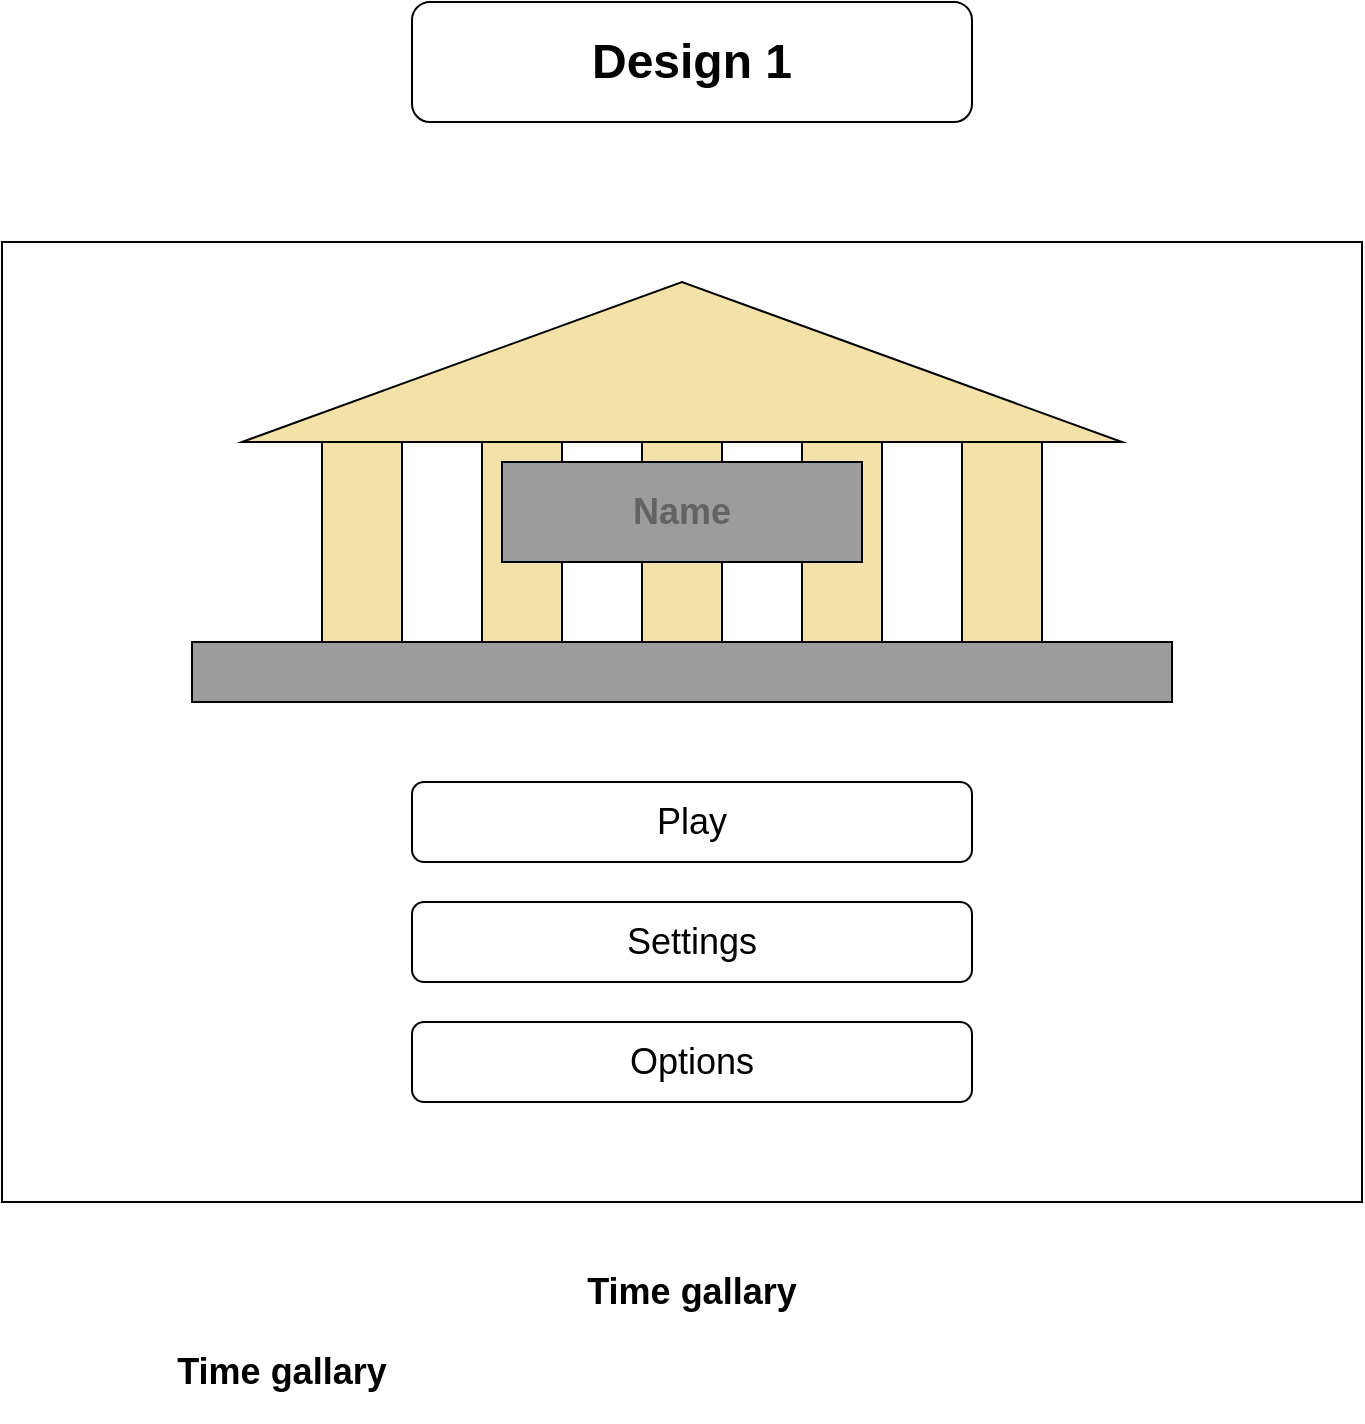 <mxfile>
    <diagram id="WBTNaDHxrsLFa-jRnSCX" name="Page-1">
        <mxGraphModel dx="1130" dy="792" grid="1" gridSize="10" guides="1" tooltips="1" connect="1" arrows="1" fold="1" page="1" pageScale="1" pageWidth="850" pageHeight="1100" math="0" shadow="0">
            <root>
                <mxCell id="0"/>
                <mxCell id="1" parent="0"/>
                <mxCell id="2" value="" style="rounded=0;whiteSpace=wrap;html=1;" vertex="1" parent="1">
                    <mxGeometry x="80" y="160" width="680" height="480" as="geometry"/>
                </mxCell>
                <mxCell id="3" value="&lt;b style=&quot;font-size: 12px;&quot;&gt;&lt;font style=&quot;font-size: 24px;&quot;&gt;Design 1&lt;/font&gt;&lt;/b&gt;&lt;span style=&quot;color: rgba(0, 0, 0, 0); font-family: monospace; font-size: 0px; text-align: start;&quot;&gt;%3CmxGraphModel%3E%3Croot%3E%3CmxCell%20id%3D%220%22%2F%3E%3CmxCell%20id%3D%221%22%20parent%3D%220%22%2F%3E%3CmxCell%20id%3D%222%22%20value%3D%22%26lt%3Bb%20style%3D%26quot%3Bfont-size%3A%2012px%3B%26quot%3B%26gt%3B%26lt%3Bfont%20style%3D%26quot%3Bfont-size%3A%2024px%3B%26quot%3B%26gt%3BDesign%202%26lt%3B%2Ffont%26gt%3B%26lt%3B%2Fb%26gt%3B%22%20style%3D%22rounded%3D1%3BwhiteSpace%3Dwrap%3Bhtml%3D1%3BfontSize%3D24%3B%22%20vertex%3D%221%22%20parent%3D%221%22%3E%3CmxGeometry%20x%3D%22620%22%20y%3D%22-40%22%20width%3D%22280%22%20height%3D%2260%22%20as%3D%22geometry%22%2F%3E%3C%2FmxCell%3E%3C%2Froot%3E%3C%2FmxGraphModel%3E&lt;/span&gt;" style="rounded=1;whiteSpace=wrap;html=1;fontSize=24;" vertex="1" parent="1">
                    <mxGeometry x="285" y="40" width="280" height="60" as="geometry"/>
                </mxCell>
                <mxCell id="4" value="" style="rounded=0;whiteSpace=wrap;html=1;fillColor=#F2E2A7;" vertex="1" parent="1">
                    <mxGeometry x="240" y="250" width="40" height="140" as="geometry"/>
                </mxCell>
                <mxCell id="6" value="&lt;b&gt;&lt;font style=&quot;font-size: 18px;&quot;&gt;Time gallary&lt;/font&gt;&lt;/b&gt;" style="text;html=1;strokeColor=none;fillColor=none;align=center;verticalAlign=middle;whiteSpace=wrap;rounded=0;" vertex="1" parent="1">
                    <mxGeometry x="315" y="660" width="220" height="50" as="geometry"/>
                </mxCell>
                <mxCell id="7" value="Options" style="rounded=1;whiteSpace=wrap;html=1;fontSize=18;" vertex="1" parent="1">
                    <mxGeometry x="285" y="550" width="280" height="40" as="geometry"/>
                </mxCell>
                <mxCell id="8" value="Play&lt;span style=&quot;color: rgba(0, 0, 0, 0); font-family: monospace; font-size: 0px; text-align: start;&quot;&gt;%3CmxGraphModel%3E%3Croot%3E%3CmxCell%20id%3D%220%22%2F%3E%3CmxCell%20id%3D%221%22%20parent%3D%220%22%2F%3E%3CmxCell%20id%3D%222%22%20value%3D%22Settings%22%20style%3D%22rounded%3D1%3BwhiteSpace%3Dwrap%3Bhtml%3D1%3BfontSize%3D18%3B%22%20vertex%3D%221%22%20parent%3D%221%22%3E%3CmxGeometry%20x%3D%22280%22%20y%3D%22540%22%20width%3D%22280%22%20height%3D%2240%22%20as%3D%22geometry%22%2F%3E%3C%2FmxCell%3E%3C%2Froot%3E%3C%2FmxGraphModel%3E&lt;/span&gt;&lt;span style=&quot;color: rgba(0, 0, 0, 0); font-family: monospace; font-size: 0px; text-align: start;&quot;&gt;%3CmxGraphModel%3E%3Croot%3E%3CmxCell%20id%3D%220%22%2F%3E%3CmxCell%20id%3D%221%22%20parent%3D%220%22%2F%3E%3CmxCell%20id%3D%222%22%20value%3D%22Settings%22%20style%3D%22rounded%3D1%3BwhiteSpace%3Dwrap%3Bhtml%3D1%3BfontSize%3D18%3B%22%20vertex%3D%221%22%20parent%3D%221%22%3E%3CmxGeometry%20x%3D%22280%22%20y%3D%22540%22%20width%3D%22280%22%20height%3D%2240%22%20as%3D%22geometry%22%2F%3E%3C%2FmxCell%3E%3C%2Froot%3E%3C%2FmxGraphModel%3E&lt;/span&gt;" style="rounded=1;whiteSpace=wrap;html=1;fontSize=18;" vertex="1" parent="1">
                    <mxGeometry x="285" y="430" width="280" height="40" as="geometry"/>
                </mxCell>
                <mxCell id="9" value="Settings" style="rounded=1;whiteSpace=wrap;html=1;fontSize=18;" vertex="1" parent="1">
                    <mxGeometry x="285" y="490" width="280" height="40" as="geometry"/>
                </mxCell>
                <mxCell id="10" value="" style="rounded=0;whiteSpace=wrap;html=1;fillColor=#F2E2A7;" vertex="1" parent="1">
                    <mxGeometry x="560" y="250" width="40" height="140" as="geometry"/>
                </mxCell>
                <mxCell id="11" value="" style="rounded=0;whiteSpace=wrap;html=1;fillColor=#F2E2A7;" vertex="1" parent="1">
                    <mxGeometry x="320" y="250" width="40" height="140" as="geometry"/>
                </mxCell>
                <mxCell id="18" style="edgeStyle=none;html=1;exitX=0.25;exitY=0;exitDx=0;exitDy=0;fontSize=18;fontColor=#636363;" edge="1" parent="1" source="12">
                    <mxGeometry relative="1" as="geometry">
                        <mxPoint x="406.667" y="260" as="targetPoint"/>
                    </mxGeometry>
                </mxCell>
                <mxCell id="12" value="" style="rounded=0;whiteSpace=wrap;html=1;fillColor=#F2E2A7;" vertex="1" parent="1">
                    <mxGeometry x="400" y="250" width="40" height="140" as="geometry"/>
                </mxCell>
                <mxCell id="13" value="" style="rounded=0;whiteSpace=wrap;html=1;fillColor=#F2E2A7;" vertex="1" parent="1">
                    <mxGeometry x="480" y="250" width="40" height="140" as="geometry"/>
                </mxCell>
                <mxCell id="15" value="&lt;b&gt;&lt;font style=&quot;font-size: 18px;&quot;&gt;Time gallary&lt;/font&gt;&lt;/b&gt;" style="text;html=1;strokeColor=none;fillColor=none;align=center;verticalAlign=middle;whiteSpace=wrap;rounded=0;" vertex="1" parent="1">
                    <mxGeometry x="110" y="700" width="220" height="50" as="geometry"/>
                </mxCell>
                <mxCell id="17" value="" style="rounded=0;whiteSpace=wrap;html=1;fontSize=18;fontColor=#636363;fillColor=#9C9C9C;" vertex="1" parent="1">
                    <mxGeometry x="175" y="360" width="490" height="30" as="geometry"/>
                </mxCell>
                <mxCell id="19" value="" style="triangle;whiteSpace=wrap;html=1;direction=north;fillColor=#F2E2A7;" vertex="1" parent="1">
                    <mxGeometry x="200" y="180" width="440" height="80" as="geometry"/>
                </mxCell>
                <mxCell id="21" value="&lt;b&gt;Name&lt;/b&gt;" style="rounded=0;whiteSpace=wrap;html=1;fontSize=18;fontColor=#636363;fillColor=#9C9C9C;" vertex="1" parent="1">
                    <mxGeometry x="330" y="270" width="180" height="50" as="geometry"/>
                </mxCell>
            </root>
        </mxGraphModel>
    </diagram>
</mxfile>
